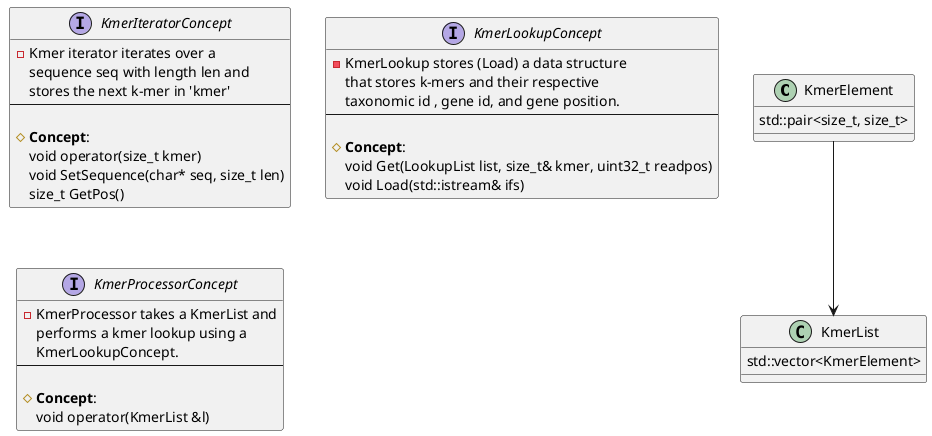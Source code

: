 @startuml
'https://plantuml.com/class-diagram

'abstract class AbstractList
'abstract AbstractCollection

class KmerElement {
    std::pair<size_t, size_t>
}

class KmerList {
     std::vector<KmerElement>
}
KmerElement --> KmerList


interface KmerIteratorConcept {
    - Kmer iterator iterates over a
    sequence seq with length len and
    stores the next k-mer in 'kmer'
---

    #**Concept**:
    void operator(size_t kmer)
    void SetSequence(char* seq, size_t len)
    size_t GetPos()
}

interface KmerLookupConcept {
    - KmerLookup stores (Load) a data structure
    that stores k-mers and their respective
    taxonomic id , gene id, and gene position.
---

    #**Concept**:
    void Get(LookupList list, size_t& kmer, uint32_t readpos)
    void Load(std::istream& ifs)
}


interface KmerProcessorConcept {
    - KmerProcessor takes a KmerList and
    performs a kmer lookup using a
    KmerLookupConcept.
---

    #**Concept**:
    void operator(KmerList &l)
}



'interface List {
'    hello
'}
'interface Collection
'
'List <|-- AbstractList
'Collection <|-- AbstractCollection
'
'Collection <|- List
'AbstractCollection <|- AbstractList
'AbstractList <|-- ArrayList
'
'class ArrayList {
'Object[] elementData
'size()
'}

'enum TimeUnit {
'DAYS
'HOURS
'MINUTES
'}

@enduml